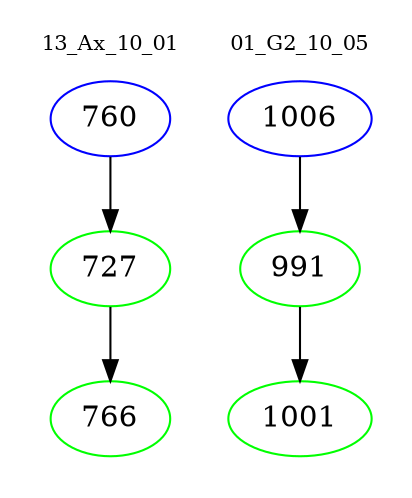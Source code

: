 digraph{
subgraph cluster_0 {
color = white
label = "13_Ax_10_01";
fontsize=10;
T0_760 [label="760", color="blue"]
T0_760 -> T0_727 [color="black"]
T0_727 [label="727", color="green"]
T0_727 -> T0_766 [color="black"]
T0_766 [label="766", color="green"]
}
subgraph cluster_1 {
color = white
label = "01_G2_10_05";
fontsize=10;
T1_1006 [label="1006", color="blue"]
T1_1006 -> T1_991 [color="black"]
T1_991 [label="991", color="green"]
T1_991 -> T1_1001 [color="black"]
T1_1001 [label="1001", color="green"]
}
}
